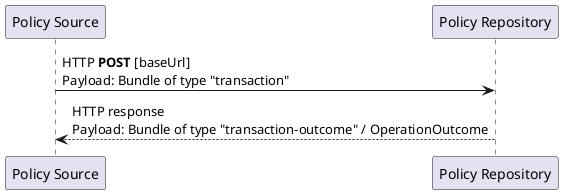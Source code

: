 @startuml

participant "Policy Source" as Source
participant "Policy Repository" as Repo

Source -> Repo: HTTP <b>POST</b> [baseUrl]\nPayload: Bundle of type "transaction"
Repo --> Source: HTTP response\nPayload: Bundle of type "transaction-outcome" / OperationOutcome

@enduml